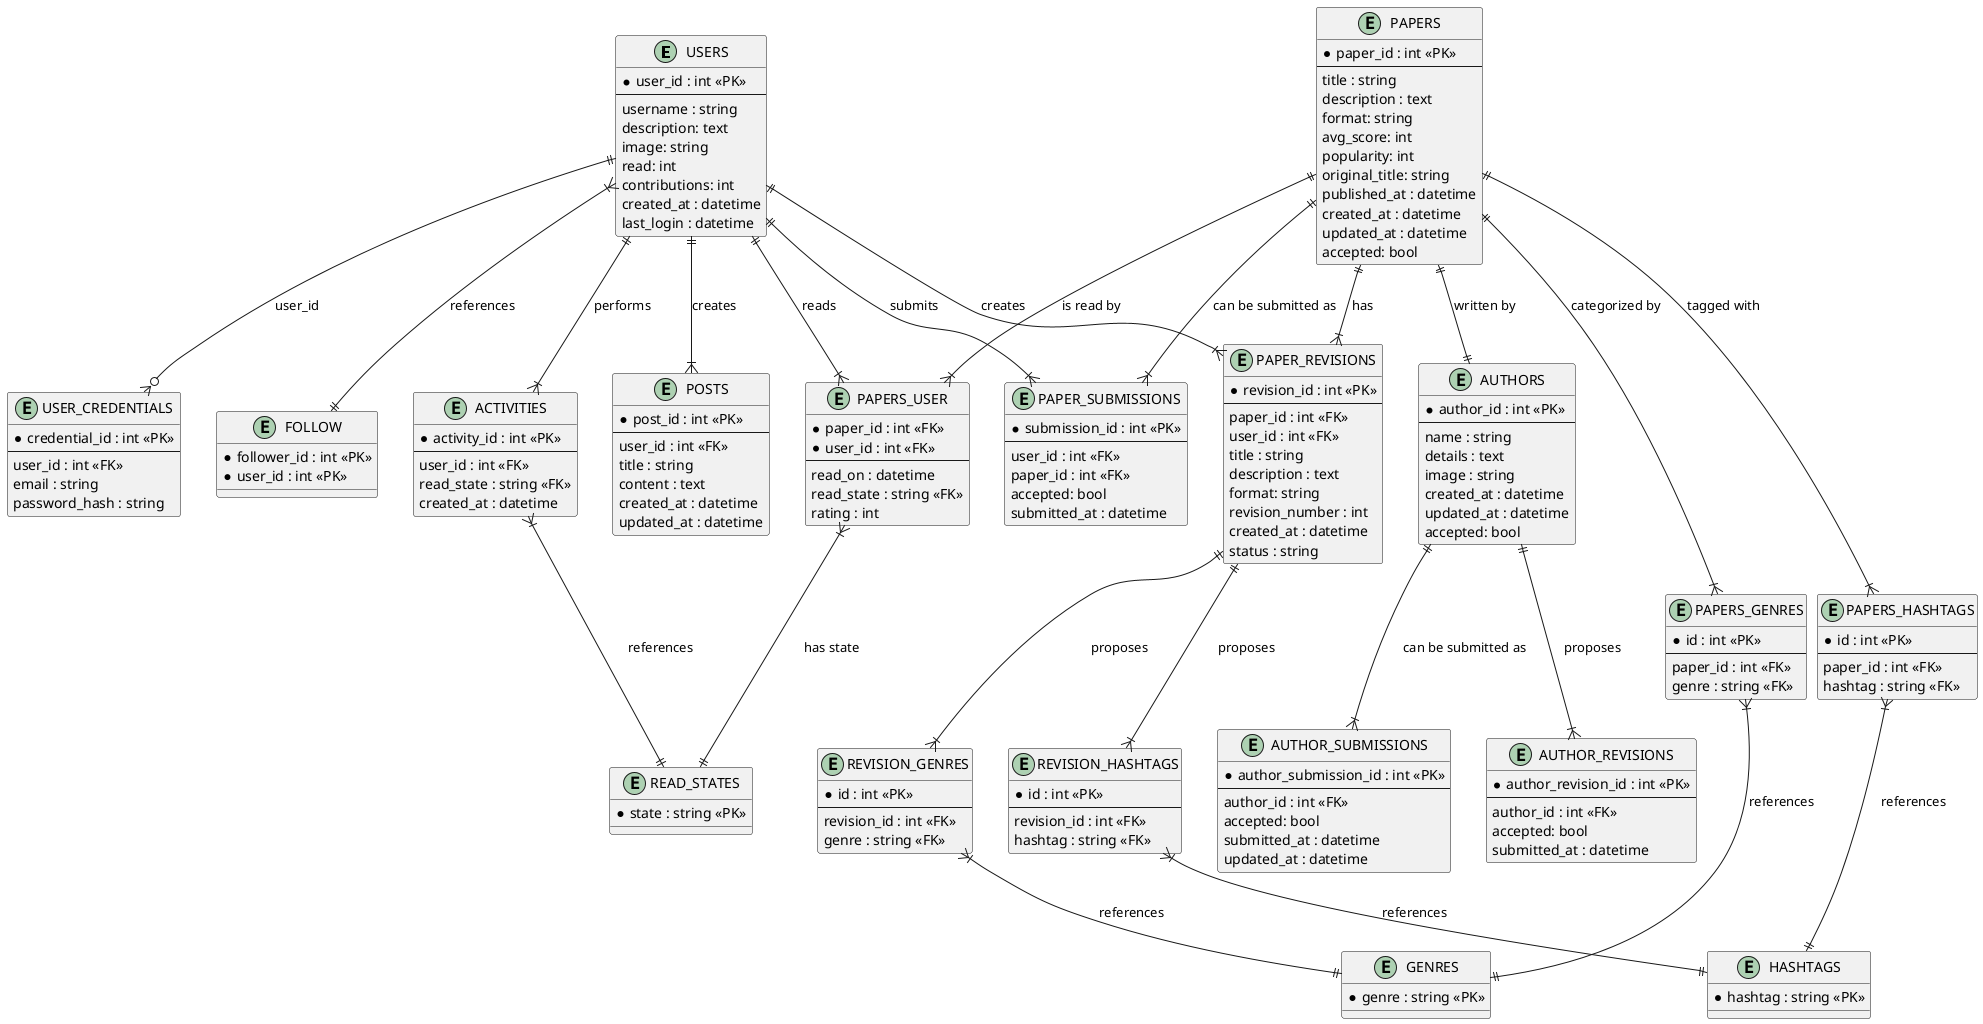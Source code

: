 @startuml
' Entity definitions
entity "USERS" {
  *user_id : int <<PK>>
  --
  username : string
  description: text
  image: string
  read: int
  contributions: int
  created_at : datetime
  last_login : datetime
}

entity "USER_CREDENTIALS" {
  *credential_id : int <<PK>>
  --
  user_id : int <<FK>>
  email : string
  password_hash : string
}

USERS ||--o{ USER_CREDENTIALS : "user_id"

entity "FOLLOW" {
  *follower_id : int <<PK>>
  *user_id : int <<PK>>
}

entity "AUTHORS" {
  *author_id : int <<PK>>
  --
  name : string
  details : text
  image : string
  created_at : datetime
  updated_at : datetime
  accepted: bool
}

entity "ACTIVITIES" {
  *activity_id : int <<PK>>
  --
  user_id : int <<FK>>
  read_state : string <<FK>>
  created_at : datetime
}

entity "POSTS" {
  *post_id : int <<PK>>
  --
  user_id : int <<FK>>
  title : string
  content : text
  created_at : datetime
  updated_at : datetime
}

entity "PAPERS_USER" {
  *paper_id : int <<FK>>
  *user_id : int <<FK>>
  --
  read_on : datetime
  read_state : string <<FK>>
  rating : int
}

entity "PAPERS" {
  *paper_id : int <<PK>>
  --
  title : string
  description : text
  format: string
  avg_score: int
  popularity: int
  original_title: string
  published_at : datetime
  created_at : datetime
  updated_at : datetime
  accepted: bool
}

entity "PAPERS_GENRES" {
  *id : int <<PK>>
  --
  paper_id : int <<FK>>
  genre : string <<FK>>
}

entity "PAPERS_HASHTAGS" {
  *id : int <<PK>>
  --
  paper_id : int <<FK>>
  hashtag : string <<FK>>
}

entity "PAPER_SUBMISSIONS" {
  *submission_id : int <<PK>>
  --
  user_id : int <<FK>>
  paper_id : int <<FK>>
  accepted: bool
  submitted_at : datetime
}

entity "PAPER_REVISIONS" {
  *revision_id : int <<PK>>
  --
  paper_id : int <<FK>>
  user_id : int <<FK>>
  title : string
  description : text
  format: string
  revision_number : int
  created_at : datetime
  status : string
}

entity "REVISION_GENRES" {
  *id : int <<PK>>
  --
  revision_id : int <<FK>>
  genre : string <<FK>>
}

entity "REVISION_HASHTAGS" {
  *id : int <<PK>>
  --
  revision_id : int <<FK>>
  hashtag : string <<FK>>
}

entity "AUTHOR_SUBMISSIONS" {
  *author_submission_id : int <<PK>>
  --
  author_id : int <<FK>>
  accepted: bool
  submitted_at : datetime
  updated_at : datetime
}

entity "AUTHOR_REVISIONS" {
  *author_revision_id : int <<PK>>
  --
  author_id : int <<FK>>
  accepted: bool
  submitted_at : datetime
}

entity "READ_STATES" {
  *state : string <<PK>>
}

entity "GENRES" {
  *genre : string <<PK>>
}

entity "HASHTAGS" {
  *hashtag : string <<PK>>
}

' Relationships
USERS ||--|{ PAPERS_USER : "reads"
USERS ||--|{ POSTS : "creates"
USERS ||--|{ ACTIVITIES : "performs"
USERS ||--|{ PAPER_SUBMISSIONS : "submits"

PAPERS ||--|| AUTHORS : "written by"
PAPERS ||--|{ PAPERS_USER : "is read by"
PAPERS ||--|{ PAPER_SUBMISSIONS : "can be submitted as"
PAPERS ||--|{ PAPERS_GENRES : "categorized by"
PAPERS ||--|{ PAPERS_HASHTAGS : "tagged with"

AUTHORS ||--|{ AUTHOR_SUBMISSIONS : "can be submitted as"
AUTHORS ||--|{ AUTHOR_REVISIONS : "proposes"

PAPERS_USER }|--|| READ_STATES : "has state"

PAPERS_GENRES }|--|| GENRES : "references"
PAPERS_HASHTAGS }|--|| HASHTAGS : "references"
ACTIVITIES }|--|| READ_STATES : "references"
USERS }|--|| FOLLOW : "references"

PAPERS ||--|{ PAPER_REVISIONS : "has"
PAPER_REVISIONS ||--|{ REVISION_GENRES : "proposes"
PAPER_REVISIONS ||--|{ REVISION_HASHTAGS : "proposes"
REVISION_GENRES }|--|| GENRES : "references"
REVISION_HASHTAGS }|--|| HASHTAGS : "references"
USERS ||--|{ PAPER_REVISIONS : "creates"

@enduml
